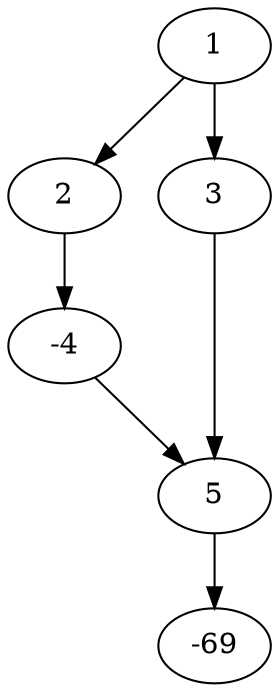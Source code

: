 digraph exampleTown {
   1;
   2;
   3;
   -4;
   5;
   -69;
   1 -> 2 [village=exampleVillage, name=road12; heightLimit =2; weight = 20; primaryType = sideStreet; secondaryType=tunnel;];
   1 -> 3 [village=exampleVillage, name=road13; heightLimit =10; weight = 50; primaryType = sideStreet; secondaryType=none;];
   2 -> -4 [village=exampleVillage, name = road24; heightLimit= 10; weight = 30; primaryType = mainStreet; secondaryType =none;];
   3 -> 5 [village=exampleVillage, name= road35; heightLimit = 10; weight = 40; primaryType = mainStreet; secondaryType= none;];
   -4 -> 5 [village=exampleVillage, name= road45; heightLimit = 10; weight = 10; primaryType = sideStreet; secondaryType= none;];
   5 -> -69 [village=exampleVillage, name= road56; heightLimit = 10; weight = 59; primaryType = mainStreet; secondaryType= none;];

}
